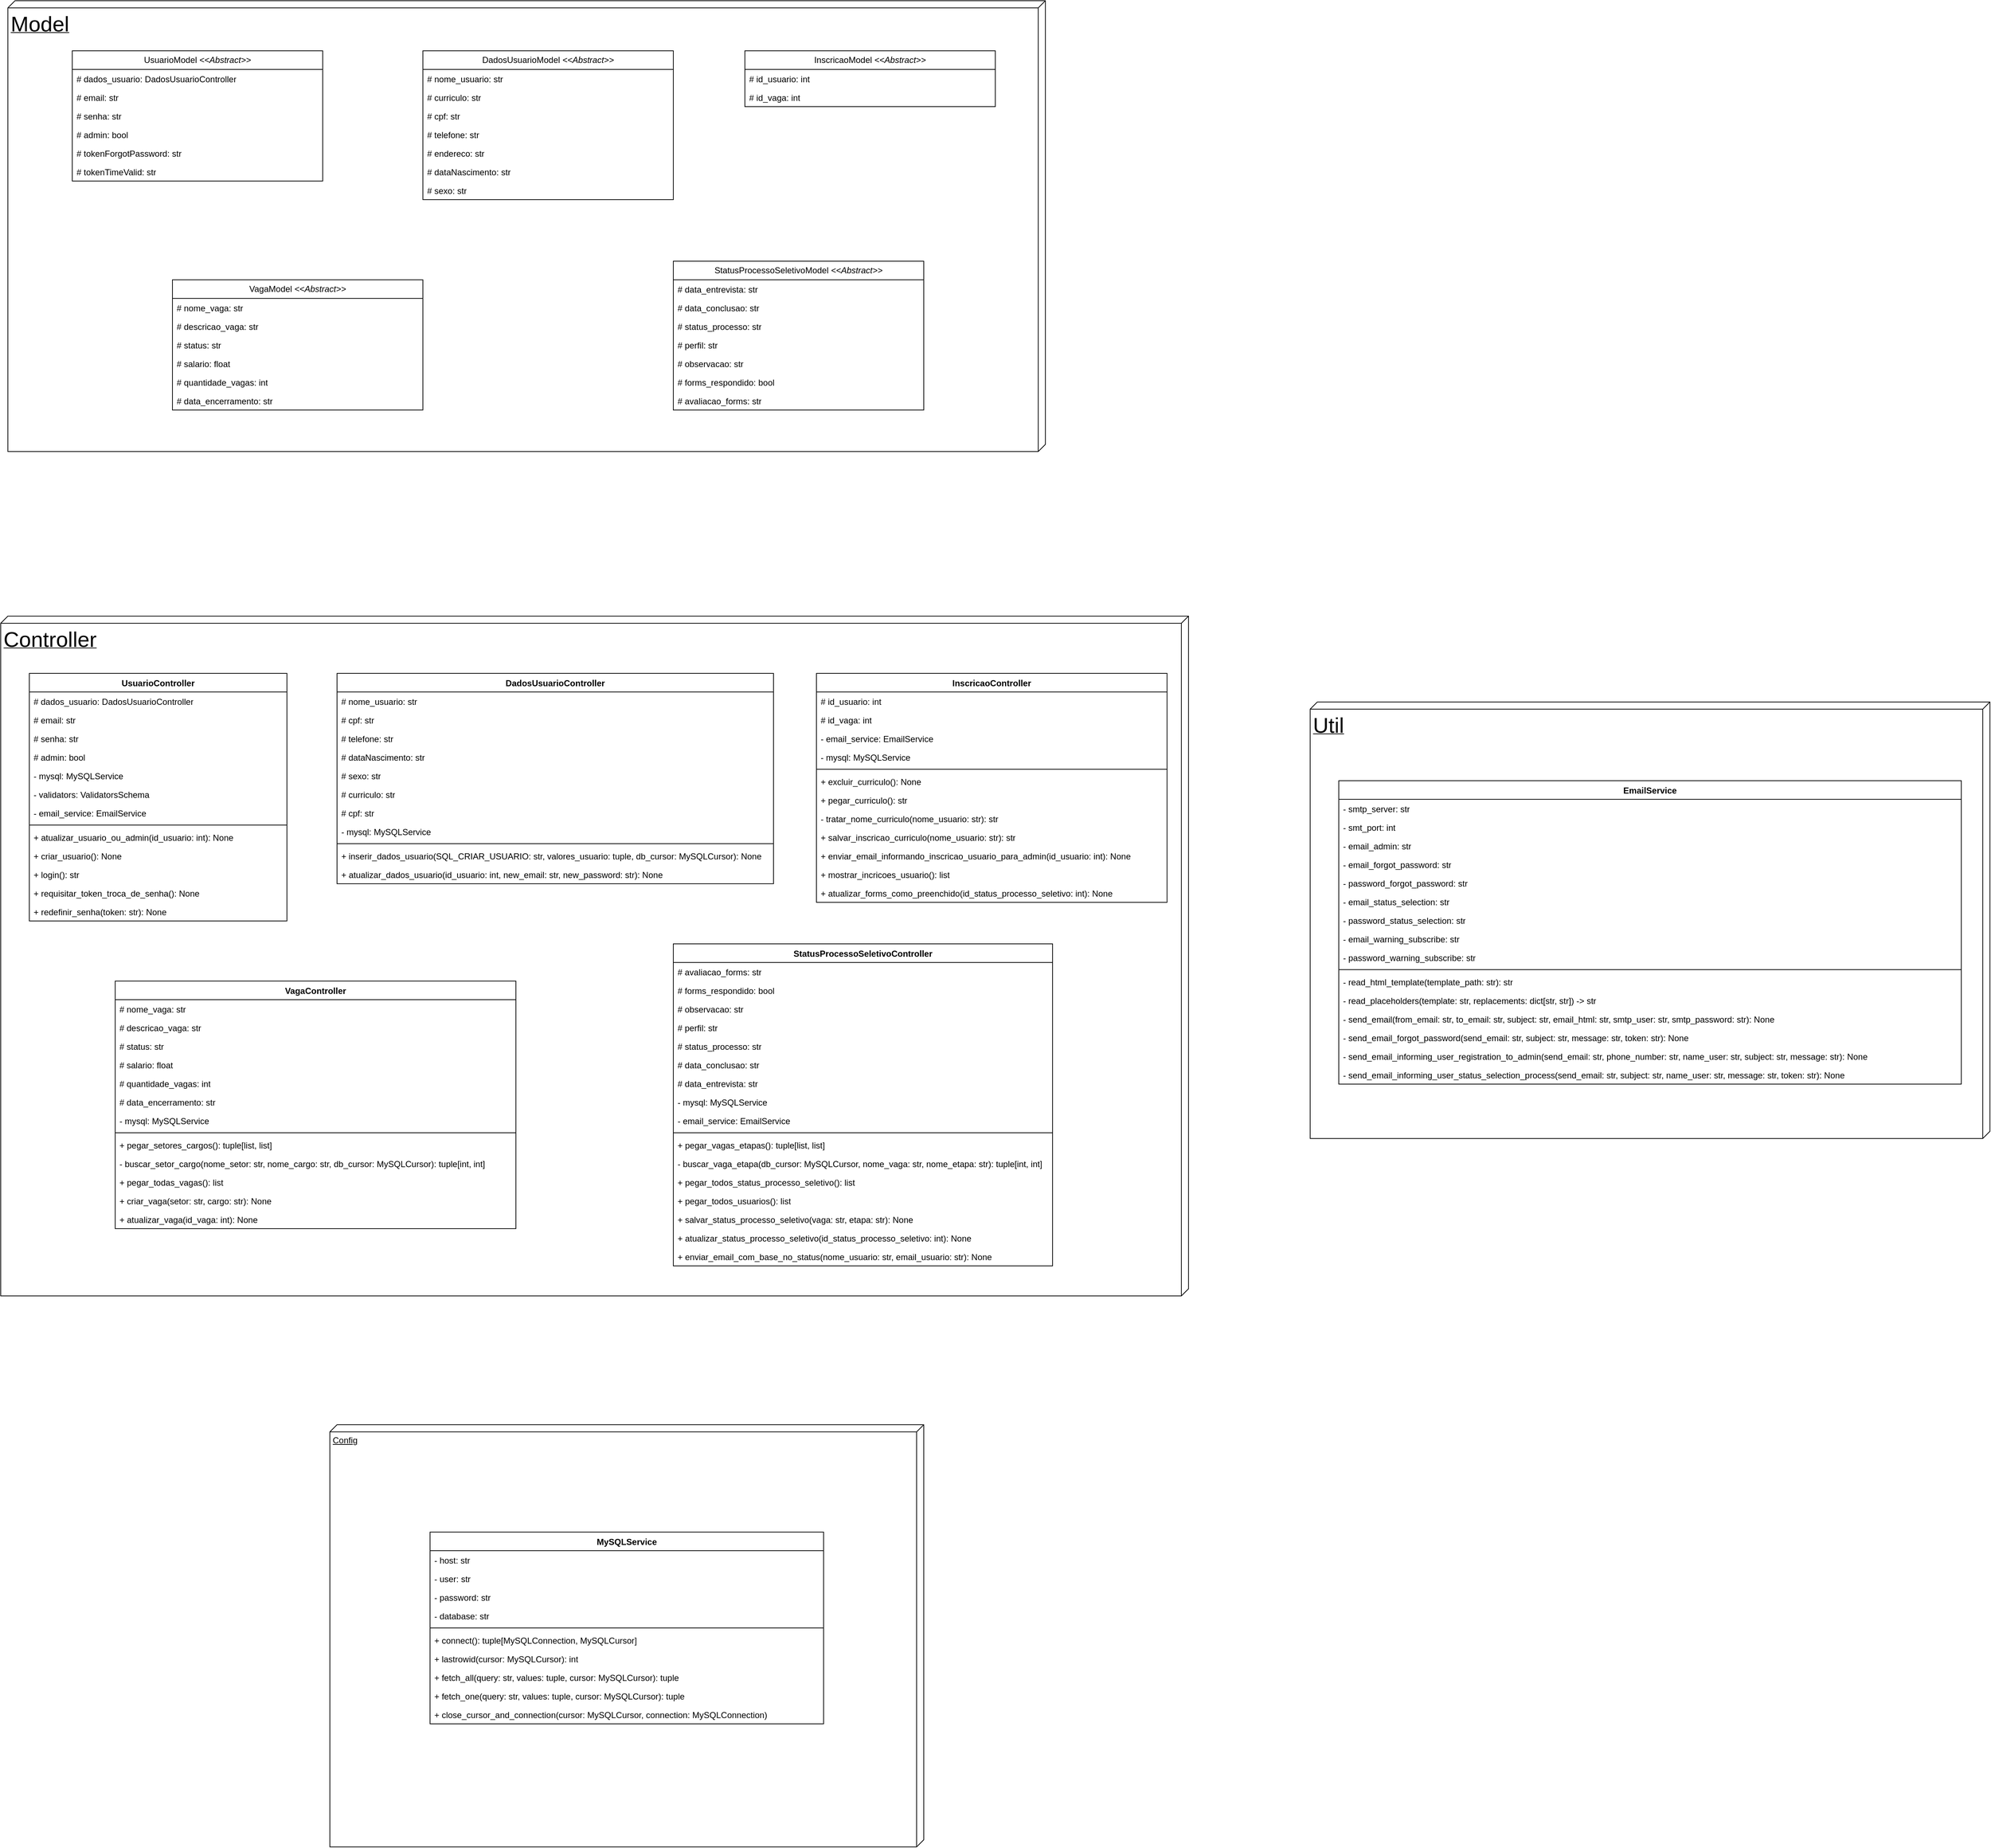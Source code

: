 <mxfile version="24.7.17">
  <diagram name="Page-1" id="kNr-TW5UxMLHMkdF3ImA">
    <mxGraphModel dx="3434" dy="2525" grid="1" gridSize="10" guides="1" tooltips="1" connect="1" arrows="1" fold="1" page="1" pageScale="1" pageWidth="827" pageHeight="1169" math="0" shadow="0">
      <root>
        <mxCell id="0" />
        <mxCell id="1" parent="0" />
        <mxCell id="wAWdI9XRGKY5rI-mCFxE-1" value="&lt;font style=&quot;font-size: 30px;&quot;&gt;Model&lt;/font&gt;" style="verticalAlign=top;align=left;spacingTop=8;spacingLeft=2;spacingRight=12;shape=cube;size=10;direction=south;fontStyle=4;html=1;whiteSpace=wrap;" vertex="1" parent="1">
          <mxGeometry x="-70" y="-10" width="1450" height="630" as="geometry" />
        </mxCell>
        <mxCell id="wAWdI9XRGKY5rI-mCFxE-6" value="UsuarioModel&amp;nbsp;&lt;i&gt;&amp;lt;&amp;lt;Abstract&amp;gt;&amp;gt;&lt;/i&gt;" style="swimlane;fontStyle=0;childLayout=stackLayout;horizontal=1;startSize=26;fillColor=none;horizontalStack=0;resizeParent=1;resizeParentMax=0;resizeLast=0;collapsible=1;marginBottom=0;whiteSpace=wrap;html=1;" vertex="1" parent="1">
          <mxGeometry x="20" y="60" width="350" height="182" as="geometry" />
        </mxCell>
        <mxCell id="wAWdI9XRGKY5rI-mCFxE-7" value="# dados_usuario: DadosUsuarioController" style="text;strokeColor=none;fillColor=none;align=left;verticalAlign=top;spacingLeft=4;spacingRight=4;overflow=hidden;rotatable=0;points=[[0,0.5],[1,0.5]];portConstraint=eastwest;whiteSpace=wrap;html=1;" vertex="1" parent="wAWdI9XRGKY5rI-mCFxE-6">
          <mxGeometry y="26" width="350" height="26" as="geometry" />
        </mxCell>
        <mxCell id="wAWdI9XRGKY5rI-mCFxE-8" value="# email: str" style="text;strokeColor=none;fillColor=none;align=left;verticalAlign=top;spacingLeft=4;spacingRight=4;overflow=hidden;rotatable=0;points=[[0,0.5],[1,0.5]];portConstraint=eastwest;whiteSpace=wrap;html=1;" vertex="1" parent="wAWdI9XRGKY5rI-mCFxE-6">
          <mxGeometry y="52" width="350" height="26" as="geometry" />
        </mxCell>
        <mxCell id="wAWdI9XRGKY5rI-mCFxE-9" value="# senha: str" style="text;strokeColor=none;fillColor=none;align=left;verticalAlign=top;spacingLeft=4;spacingRight=4;overflow=hidden;rotatable=0;points=[[0,0.5],[1,0.5]];portConstraint=eastwest;whiteSpace=wrap;html=1;" vertex="1" parent="wAWdI9XRGKY5rI-mCFxE-6">
          <mxGeometry y="78" width="350" height="26" as="geometry" />
        </mxCell>
        <mxCell id="wAWdI9XRGKY5rI-mCFxE-10" value="# admin: bool" style="text;strokeColor=none;fillColor=none;align=left;verticalAlign=top;spacingLeft=4;spacingRight=4;overflow=hidden;rotatable=0;points=[[0,0.5],[1,0.5]];portConstraint=eastwest;whiteSpace=wrap;html=1;" vertex="1" parent="wAWdI9XRGKY5rI-mCFxE-6">
          <mxGeometry y="104" width="350" height="26" as="geometry" />
        </mxCell>
        <mxCell id="wAWdI9XRGKY5rI-mCFxE-11" value="# tokenForgotPassword: str" style="text;strokeColor=none;fillColor=none;align=left;verticalAlign=top;spacingLeft=4;spacingRight=4;overflow=hidden;rotatable=0;points=[[0,0.5],[1,0.5]];portConstraint=eastwest;whiteSpace=wrap;html=1;" vertex="1" parent="wAWdI9XRGKY5rI-mCFxE-6">
          <mxGeometry y="130" width="350" height="26" as="geometry" />
        </mxCell>
        <mxCell id="wAWdI9XRGKY5rI-mCFxE-12" value="# tokenTimeValid: str" style="text;strokeColor=none;fillColor=none;align=left;verticalAlign=top;spacingLeft=4;spacingRight=4;overflow=hidden;rotatable=0;points=[[0,0.5],[1,0.5]];portConstraint=eastwest;whiteSpace=wrap;html=1;" vertex="1" parent="wAWdI9XRGKY5rI-mCFxE-6">
          <mxGeometry y="156" width="350" height="26" as="geometry" />
        </mxCell>
        <mxCell id="wAWdI9XRGKY5rI-mCFxE-13" value="DadosUsuarioModel&amp;nbsp;&lt;i&gt;&amp;lt;&amp;lt;Abstract&amp;gt;&amp;gt;&lt;/i&gt;" style="swimlane;fontStyle=0;childLayout=stackLayout;horizontal=1;startSize=26;fillColor=none;horizontalStack=0;resizeParent=1;resizeParentMax=0;resizeLast=0;collapsible=1;marginBottom=0;whiteSpace=wrap;html=1;" vertex="1" parent="1">
          <mxGeometry x="510" y="60" width="350" height="208" as="geometry" />
        </mxCell>
        <mxCell id="wAWdI9XRGKY5rI-mCFxE-14" value="# nome_usuario: str" style="text;strokeColor=none;fillColor=none;align=left;verticalAlign=top;spacingLeft=4;spacingRight=4;overflow=hidden;rotatable=0;points=[[0,0.5],[1,0.5]];portConstraint=eastwest;whiteSpace=wrap;html=1;" vertex="1" parent="wAWdI9XRGKY5rI-mCFxE-13">
          <mxGeometry y="26" width="350" height="26" as="geometry" />
        </mxCell>
        <mxCell id="wAWdI9XRGKY5rI-mCFxE-15" value="# curriculo: str" style="text;strokeColor=none;fillColor=none;align=left;verticalAlign=top;spacingLeft=4;spacingRight=4;overflow=hidden;rotatable=0;points=[[0,0.5],[1,0.5]];portConstraint=eastwest;whiteSpace=wrap;html=1;" vertex="1" parent="wAWdI9XRGKY5rI-mCFxE-13">
          <mxGeometry y="52" width="350" height="26" as="geometry" />
        </mxCell>
        <mxCell id="wAWdI9XRGKY5rI-mCFxE-16" value="# cpf: str" style="text;strokeColor=none;fillColor=none;align=left;verticalAlign=top;spacingLeft=4;spacingRight=4;overflow=hidden;rotatable=0;points=[[0,0.5],[1,0.5]];portConstraint=eastwest;whiteSpace=wrap;html=1;" vertex="1" parent="wAWdI9XRGKY5rI-mCFxE-13">
          <mxGeometry y="78" width="350" height="26" as="geometry" />
        </mxCell>
        <mxCell id="wAWdI9XRGKY5rI-mCFxE-17" value="# telefone: str" style="text;strokeColor=none;fillColor=none;align=left;verticalAlign=top;spacingLeft=4;spacingRight=4;overflow=hidden;rotatable=0;points=[[0,0.5],[1,0.5]];portConstraint=eastwest;whiteSpace=wrap;html=1;" vertex="1" parent="wAWdI9XRGKY5rI-mCFxE-13">
          <mxGeometry y="104" width="350" height="26" as="geometry" />
        </mxCell>
        <mxCell id="wAWdI9XRGKY5rI-mCFxE-18" value="# endereco: str" style="text;strokeColor=none;fillColor=none;align=left;verticalAlign=top;spacingLeft=4;spacingRight=4;overflow=hidden;rotatable=0;points=[[0,0.5],[1,0.5]];portConstraint=eastwest;whiteSpace=wrap;html=1;" vertex="1" parent="wAWdI9XRGKY5rI-mCFxE-13">
          <mxGeometry y="130" width="350" height="26" as="geometry" />
        </mxCell>
        <mxCell id="wAWdI9XRGKY5rI-mCFxE-19" value="# dataNascimento: str" style="text;strokeColor=none;fillColor=none;align=left;verticalAlign=top;spacingLeft=4;spacingRight=4;overflow=hidden;rotatable=0;points=[[0,0.5],[1,0.5]];portConstraint=eastwest;whiteSpace=wrap;html=1;" vertex="1" parent="wAWdI9XRGKY5rI-mCFxE-13">
          <mxGeometry y="156" width="350" height="26" as="geometry" />
        </mxCell>
        <mxCell id="wAWdI9XRGKY5rI-mCFxE-20" value="# sexo: str" style="text;strokeColor=none;fillColor=none;align=left;verticalAlign=top;spacingLeft=4;spacingRight=4;overflow=hidden;rotatable=0;points=[[0,0.5],[1,0.5]];portConstraint=eastwest;whiteSpace=wrap;html=1;" vertex="1" parent="wAWdI9XRGKY5rI-mCFxE-13">
          <mxGeometry y="182" width="350" height="26" as="geometry" />
        </mxCell>
        <mxCell id="wAWdI9XRGKY5rI-mCFxE-21" value="InscricaoModel&amp;nbsp;&lt;i&gt;&amp;lt;&amp;lt;Abstract&amp;gt;&amp;gt;&lt;/i&gt;" style="swimlane;fontStyle=0;childLayout=stackLayout;horizontal=1;startSize=26;fillColor=none;horizontalStack=0;resizeParent=1;resizeParentMax=0;resizeLast=0;collapsible=1;marginBottom=0;whiteSpace=wrap;html=1;" vertex="1" parent="1">
          <mxGeometry x="960" y="60" width="350" height="78" as="geometry" />
        </mxCell>
        <mxCell id="wAWdI9XRGKY5rI-mCFxE-22" value="# id_usuario: int" style="text;strokeColor=none;fillColor=none;align=left;verticalAlign=top;spacingLeft=4;spacingRight=4;overflow=hidden;rotatable=0;points=[[0,0.5],[1,0.5]];portConstraint=eastwest;whiteSpace=wrap;html=1;" vertex="1" parent="wAWdI9XRGKY5rI-mCFxE-21">
          <mxGeometry y="26" width="350" height="26" as="geometry" />
        </mxCell>
        <mxCell id="wAWdI9XRGKY5rI-mCFxE-23" value="# id_vaga: int" style="text;strokeColor=none;fillColor=none;align=left;verticalAlign=top;spacingLeft=4;spacingRight=4;overflow=hidden;rotatable=0;points=[[0,0.5],[1,0.5]];portConstraint=eastwest;whiteSpace=wrap;html=1;" vertex="1" parent="wAWdI9XRGKY5rI-mCFxE-21">
          <mxGeometry y="52" width="350" height="26" as="geometry" />
        </mxCell>
        <mxCell id="wAWdI9XRGKY5rI-mCFxE-28" value="VagaModel&amp;nbsp;&lt;i&gt;&amp;lt;&amp;lt;Abstract&amp;gt;&amp;gt;&lt;/i&gt;" style="swimlane;fontStyle=0;childLayout=stackLayout;horizontal=1;startSize=26;fillColor=none;horizontalStack=0;resizeParent=1;resizeParentMax=0;resizeLast=0;collapsible=1;marginBottom=0;whiteSpace=wrap;html=1;" vertex="1" parent="1">
          <mxGeometry x="160" y="380" width="350" height="182" as="geometry" />
        </mxCell>
        <mxCell id="wAWdI9XRGKY5rI-mCFxE-29" value="# nome_vaga: str" style="text;strokeColor=none;fillColor=none;align=left;verticalAlign=top;spacingLeft=4;spacingRight=4;overflow=hidden;rotatable=0;points=[[0,0.5],[1,0.5]];portConstraint=eastwest;whiteSpace=wrap;html=1;" vertex="1" parent="wAWdI9XRGKY5rI-mCFxE-28">
          <mxGeometry y="26" width="350" height="26" as="geometry" />
        </mxCell>
        <mxCell id="wAWdI9XRGKY5rI-mCFxE-30" value="# descricao_vaga: str" style="text;strokeColor=none;fillColor=none;align=left;verticalAlign=top;spacingLeft=4;spacingRight=4;overflow=hidden;rotatable=0;points=[[0,0.5],[1,0.5]];portConstraint=eastwest;whiteSpace=wrap;html=1;" vertex="1" parent="wAWdI9XRGKY5rI-mCFxE-28">
          <mxGeometry y="52" width="350" height="26" as="geometry" />
        </mxCell>
        <mxCell id="wAWdI9XRGKY5rI-mCFxE-31" value="# status: str" style="text;strokeColor=none;fillColor=none;align=left;verticalAlign=top;spacingLeft=4;spacingRight=4;overflow=hidden;rotatable=0;points=[[0,0.5],[1,0.5]];portConstraint=eastwest;whiteSpace=wrap;html=1;" vertex="1" parent="wAWdI9XRGKY5rI-mCFxE-28">
          <mxGeometry y="78" width="350" height="26" as="geometry" />
        </mxCell>
        <mxCell id="wAWdI9XRGKY5rI-mCFxE-33" value="# salario: float" style="text;strokeColor=none;fillColor=none;align=left;verticalAlign=top;spacingLeft=4;spacingRight=4;overflow=hidden;rotatable=0;points=[[0,0.5],[1,0.5]];portConstraint=eastwest;whiteSpace=wrap;html=1;" vertex="1" parent="wAWdI9XRGKY5rI-mCFxE-28">
          <mxGeometry y="104" width="350" height="26" as="geometry" />
        </mxCell>
        <mxCell id="wAWdI9XRGKY5rI-mCFxE-32" value="# quantidade_vagas: int" style="text;strokeColor=none;fillColor=none;align=left;verticalAlign=top;spacingLeft=4;spacingRight=4;overflow=hidden;rotatable=0;points=[[0,0.5],[1,0.5]];portConstraint=eastwest;whiteSpace=wrap;html=1;" vertex="1" parent="wAWdI9XRGKY5rI-mCFxE-28">
          <mxGeometry y="130" width="350" height="26" as="geometry" />
        </mxCell>
        <mxCell id="wAWdI9XRGKY5rI-mCFxE-34" value="# data_encerramento: str" style="text;strokeColor=none;fillColor=none;align=left;verticalAlign=top;spacingLeft=4;spacingRight=4;overflow=hidden;rotatable=0;points=[[0,0.5],[1,0.5]];portConstraint=eastwest;whiteSpace=wrap;html=1;" vertex="1" parent="wAWdI9XRGKY5rI-mCFxE-28">
          <mxGeometry y="156" width="350" height="26" as="geometry" />
        </mxCell>
        <mxCell id="wAWdI9XRGKY5rI-mCFxE-35" value="StatusProcessoSeletivoModel&amp;nbsp;&lt;i&gt;&amp;lt;&amp;lt;Abstract&amp;gt;&amp;gt;&lt;/i&gt;" style="swimlane;fontStyle=0;childLayout=stackLayout;horizontal=1;startSize=26;fillColor=none;horizontalStack=0;resizeParent=1;resizeParentMax=0;resizeLast=0;collapsible=1;marginBottom=0;whiteSpace=wrap;html=1;" vertex="1" parent="1">
          <mxGeometry x="860" y="354" width="350" height="208" as="geometry" />
        </mxCell>
        <mxCell id="wAWdI9XRGKY5rI-mCFxE-36" value="# data_entrevista: str" style="text;strokeColor=none;fillColor=none;align=left;verticalAlign=top;spacingLeft=4;spacingRight=4;overflow=hidden;rotatable=0;points=[[0,0.5],[1,0.5]];portConstraint=eastwest;whiteSpace=wrap;html=1;" vertex="1" parent="wAWdI9XRGKY5rI-mCFxE-35">
          <mxGeometry y="26" width="350" height="26" as="geometry" />
        </mxCell>
        <mxCell id="wAWdI9XRGKY5rI-mCFxE-37" value="# data_conclusao: str" style="text;strokeColor=none;fillColor=none;align=left;verticalAlign=top;spacingLeft=4;spacingRight=4;overflow=hidden;rotatable=0;points=[[0,0.5],[1,0.5]];portConstraint=eastwest;whiteSpace=wrap;html=1;" vertex="1" parent="wAWdI9XRGKY5rI-mCFxE-35">
          <mxGeometry y="52" width="350" height="26" as="geometry" />
        </mxCell>
        <mxCell id="wAWdI9XRGKY5rI-mCFxE-38" value="# status_processo: str" style="text;strokeColor=none;fillColor=none;align=left;verticalAlign=top;spacingLeft=4;spacingRight=4;overflow=hidden;rotatable=0;points=[[0,0.5],[1,0.5]];portConstraint=eastwest;whiteSpace=wrap;html=1;" vertex="1" parent="wAWdI9XRGKY5rI-mCFxE-35">
          <mxGeometry y="78" width="350" height="26" as="geometry" />
        </mxCell>
        <mxCell id="wAWdI9XRGKY5rI-mCFxE-39" value="# perfil: str" style="text;strokeColor=none;fillColor=none;align=left;verticalAlign=top;spacingLeft=4;spacingRight=4;overflow=hidden;rotatable=0;points=[[0,0.5],[1,0.5]];portConstraint=eastwest;whiteSpace=wrap;html=1;" vertex="1" parent="wAWdI9XRGKY5rI-mCFxE-35">
          <mxGeometry y="104" width="350" height="26" as="geometry" />
        </mxCell>
        <mxCell id="wAWdI9XRGKY5rI-mCFxE-40" value="# observacao: str" style="text;strokeColor=none;fillColor=none;align=left;verticalAlign=top;spacingLeft=4;spacingRight=4;overflow=hidden;rotatable=0;points=[[0,0.5],[1,0.5]];portConstraint=eastwest;whiteSpace=wrap;html=1;" vertex="1" parent="wAWdI9XRGKY5rI-mCFxE-35">
          <mxGeometry y="130" width="350" height="26" as="geometry" />
        </mxCell>
        <mxCell id="wAWdI9XRGKY5rI-mCFxE-41" value="# forms_respondido: bool" style="text;strokeColor=none;fillColor=none;align=left;verticalAlign=top;spacingLeft=4;spacingRight=4;overflow=hidden;rotatable=0;points=[[0,0.5],[1,0.5]];portConstraint=eastwest;whiteSpace=wrap;html=1;" vertex="1" parent="wAWdI9XRGKY5rI-mCFxE-35">
          <mxGeometry y="156" width="350" height="26" as="geometry" />
        </mxCell>
        <mxCell id="wAWdI9XRGKY5rI-mCFxE-42" value="# avaliacao_forms: str" style="text;strokeColor=none;fillColor=none;align=left;verticalAlign=top;spacingLeft=4;spacingRight=4;overflow=hidden;rotatable=0;points=[[0,0.5],[1,0.5]];portConstraint=eastwest;whiteSpace=wrap;html=1;" vertex="1" parent="wAWdI9XRGKY5rI-mCFxE-35">
          <mxGeometry y="182" width="350" height="26" as="geometry" />
        </mxCell>
        <mxCell id="wAWdI9XRGKY5rI-mCFxE-43" value="&lt;span style=&quot;font-size: 30px;&quot;&gt;Controller&lt;/span&gt;" style="verticalAlign=top;align=left;spacingTop=8;spacingLeft=2;spacingRight=12;shape=cube;size=10;direction=south;fontStyle=4;html=1;whiteSpace=wrap;" vertex="1" parent="1">
          <mxGeometry x="-80" y="850" width="1660" height="950" as="geometry" />
        </mxCell>
        <mxCell id="wAWdI9XRGKY5rI-mCFxE-44" value="UsuarioController" style="swimlane;fontStyle=1;align=center;verticalAlign=top;childLayout=stackLayout;horizontal=1;startSize=26;horizontalStack=0;resizeParent=1;resizeParentMax=0;resizeLast=0;collapsible=1;marginBottom=0;whiteSpace=wrap;html=1;" vertex="1" parent="1">
          <mxGeometry x="-40" y="930" width="360" height="346" as="geometry" />
        </mxCell>
        <mxCell id="wAWdI9XRGKY5rI-mCFxE-65" value="# dados_usuario: DadosUsuarioController" style="text;strokeColor=none;fillColor=none;align=left;verticalAlign=top;spacingLeft=4;spacingRight=4;overflow=hidden;rotatable=0;points=[[0,0.5],[1,0.5]];portConstraint=eastwest;whiteSpace=wrap;html=1;" vertex="1" parent="wAWdI9XRGKY5rI-mCFxE-44">
          <mxGeometry y="26" width="360" height="26" as="geometry" />
        </mxCell>
        <mxCell id="wAWdI9XRGKY5rI-mCFxE-66" value="# email: str" style="text;strokeColor=none;fillColor=none;align=left;verticalAlign=top;spacingLeft=4;spacingRight=4;overflow=hidden;rotatable=0;points=[[0,0.5],[1,0.5]];portConstraint=eastwest;whiteSpace=wrap;html=1;" vertex="1" parent="wAWdI9XRGKY5rI-mCFxE-44">
          <mxGeometry y="52" width="360" height="26" as="geometry" />
        </mxCell>
        <mxCell id="wAWdI9XRGKY5rI-mCFxE-67" value="# senha: str" style="text;strokeColor=none;fillColor=none;align=left;verticalAlign=top;spacingLeft=4;spacingRight=4;overflow=hidden;rotatable=0;points=[[0,0.5],[1,0.5]];portConstraint=eastwest;whiteSpace=wrap;html=1;" vertex="1" parent="wAWdI9XRGKY5rI-mCFxE-44">
          <mxGeometry y="78" width="360" height="26" as="geometry" />
        </mxCell>
        <mxCell id="wAWdI9XRGKY5rI-mCFxE-68" value="# admin: bool" style="text;strokeColor=none;fillColor=none;align=left;verticalAlign=top;spacingLeft=4;spacingRight=4;overflow=hidden;rotatable=0;points=[[0,0.5],[1,0.5]];portConstraint=eastwest;whiteSpace=wrap;html=1;" vertex="1" parent="wAWdI9XRGKY5rI-mCFxE-44">
          <mxGeometry y="104" width="360" height="26" as="geometry" />
        </mxCell>
        <mxCell id="wAWdI9XRGKY5rI-mCFxE-71" value="- mysql: MySQLService" style="text;strokeColor=none;fillColor=none;align=left;verticalAlign=top;spacingLeft=4;spacingRight=4;overflow=hidden;rotatable=0;points=[[0,0.5],[1,0.5]];portConstraint=eastwest;whiteSpace=wrap;html=1;" vertex="1" parent="wAWdI9XRGKY5rI-mCFxE-44">
          <mxGeometry y="130" width="360" height="26" as="geometry" />
        </mxCell>
        <mxCell id="wAWdI9XRGKY5rI-mCFxE-72" value="- validators: ValidatorsSchema" style="text;strokeColor=none;fillColor=none;align=left;verticalAlign=top;spacingLeft=4;spacingRight=4;overflow=hidden;rotatable=0;points=[[0,0.5],[1,0.5]];portConstraint=eastwest;whiteSpace=wrap;html=1;" vertex="1" parent="wAWdI9XRGKY5rI-mCFxE-44">
          <mxGeometry y="156" width="360" height="26" as="geometry" />
        </mxCell>
        <mxCell id="wAWdI9XRGKY5rI-mCFxE-73" value="- email_service: EmailService" style="text;strokeColor=none;fillColor=none;align=left;verticalAlign=top;spacingLeft=4;spacingRight=4;overflow=hidden;rotatable=0;points=[[0,0.5],[1,0.5]];portConstraint=eastwest;whiteSpace=wrap;html=1;" vertex="1" parent="wAWdI9XRGKY5rI-mCFxE-44">
          <mxGeometry y="182" width="360" height="26" as="geometry" />
        </mxCell>
        <mxCell id="wAWdI9XRGKY5rI-mCFxE-46" value="" style="line;strokeWidth=1;fillColor=none;align=left;verticalAlign=middle;spacingTop=-1;spacingLeft=3;spacingRight=3;rotatable=0;labelPosition=right;points=[];portConstraint=eastwest;strokeColor=inherit;" vertex="1" parent="wAWdI9XRGKY5rI-mCFxE-44">
          <mxGeometry y="208" width="360" height="8" as="geometry" />
        </mxCell>
        <mxCell id="wAWdI9XRGKY5rI-mCFxE-47" value="+&amp;nbsp;atualizar_usuario_ou_admin(id_usuario: int): None" style="text;strokeColor=none;fillColor=none;align=left;verticalAlign=top;spacingLeft=4;spacingRight=4;overflow=hidden;rotatable=0;points=[[0,0.5],[1,0.5]];portConstraint=eastwest;whiteSpace=wrap;html=1;" vertex="1" parent="wAWdI9XRGKY5rI-mCFxE-44">
          <mxGeometry y="216" width="360" height="26" as="geometry" />
        </mxCell>
        <mxCell id="wAWdI9XRGKY5rI-mCFxE-74" value="+ criar_usuario(): None" style="text;strokeColor=none;fillColor=none;align=left;verticalAlign=top;spacingLeft=4;spacingRight=4;overflow=hidden;rotatable=0;points=[[0,0.5],[1,0.5]];portConstraint=eastwest;whiteSpace=wrap;html=1;" vertex="1" parent="wAWdI9XRGKY5rI-mCFxE-44">
          <mxGeometry y="242" width="360" height="26" as="geometry" />
        </mxCell>
        <mxCell id="wAWdI9XRGKY5rI-mCFxE-75" value="+ login(): str" style="text;strokeColor=none;fillColor=none;align=left;verticalAlign=top;spacingLeft=4;spacingRight=4;overflow=hidden;rotatable=0;points=[[0,0.5],[1,0.5]];portConstraint=eastwest;whiteSpace=wrap;html=1;" vertex="1" parent="wAWdI9XRGKY5rI-mCFxE-44">
          <mxGeometry y="268" width="360" height="26" as="geometry" />
        </mxCell>
        <mxCell id="wAWdI9XRGKY5rI-mCFxE-76" value="+ requisitar_token_troca_de_senha(): None" style="text;strokeColor=none;fillColor=none;align=left;verticalAlign=top;spacingLeft=4;spacingRight=4;overflow=hidden;rotatable=0;points=[[0,0.5],[1,0.5]];portConstraint=eastwest;whiteSpace=wrap;html=1;" vertex="1" parent="wAWdI9XRGKY5rI-mCFxE-44">
          <mxGeometry y="294" width="360" height="26" as="geometry" />
        </mxCell>
        <mxCell id="wAWdI9XRGKY5rI-mCFxE-77" value="+ redefinir_senha(token: str): None" style="text;strokeColor=none;fillColor=none;align=left;verticalAlign=top;spacingLeft=4;spacingRight=4;overflow=hidden;rotatable=0;points=[[0,0.5],[1,0.5]];portConstraint=eastwest;whiteSpace=wrap;html=1;" vertex="1" parent="wAWdI9XRGKY5rI-mCFxE-44">
          <mxGeometry y="320" width="360" height="26" as="geometry" />
        </mxCell>
        <mxCell id="wAWdI9XRGKY5rI-mCFxE-48" value="DadosUsuarioController" style="swimlane;fontStyle=1;align=center;verticalAlign=top;childLayout=stackLayout;horizontal=1;startSize=26;horizontalStack=0;resizeParent=1;resizeParentMax=0;resizeLast=0;collapsible=1;marginBottom=0;whiteSpace=wrap;html=1;" vertex="1" parent="1">
          <mxGeometry x="390" y="930" width="610" height="294" as="geometry" />
        </mxCell>
        <mxCell id="wAWdI9XRGKY5rI-mCFxE-49" value="# nome_usuario: str" style="text;strokeColor=none;fillColor=none;align=left;verticalAlign=top;spacingLeft=4;spacingRight=4;overflow=hidden;rotatable=0;points=[[0,0.5],[1,0.5]];portConstraint=eastwest;whiteSpace=wrap;html=1;" vertex="1" parent="wAWdI9XRGKY5rI-mCFxE-48">
          <mxGeometry y="26" width="610" height="26" as="geometry" />
        </mxCell>
        <mxCell id="wAWdI9XRGKY5rI-mCFxE-79" value="# cpf: str" style="text;strokeColor=none;fillColor=none;align=left;verticalAlign=top;spacingLeft=4;spacingRight=4;overflow=hidden;rotatable=0;points=[[0,0.5],[1,0.5]];portConstraint=eastwest;whiteSpace=wrap;html=1;" vertex="1" parent="wAWdI9XRGKY5rI-mCFxE-48">
          <mxGeometry y="52" width="610" height="26" as="geometry" />
        </mxCell>
        <mxCell id="wAWdI9XRGKY5rI-mCFxE-80" value="# telefone: str" style="text;strokeColor=none;fillColor=none;align=left;verticalAlign=top;spacingLeft=4;spacingRight=4;overflow=hidden;rotatable=0;points=[[0,0.5],[1,0.5]];portConstraint=eastwest;whiteSpace=wrap;html=1;" vertex="1" parent="wAWdI9XRGKY5rI-mCFxE-48">
          <mxGeometry y="78" width="610" height="26" as="geometry" />
        </mxCell>
        <mxCell id="wAWdI9XRGKY5rI-mCFxE-81" value="# dataNascimento: str" style="text;strokeColor=none;fillColor=none;align=left;verticalAlign=top;spacingLeft=4;spacingRight=4;overflow=hidden;rotatable=0;points=[[0,0.5],[1,0.5]];portConstraint=eastwest;whiteSpace=wrap;html=1;" vertex="1" parent="wAWdI9XRGKY5rI-mCFxE-48">
          <mxGeometry y="104" width="610" height="26" as="geometry" />
        </mxCell>
        <mxCell id="wAWdI9XRGKY5rI-mCFxE-82" value="# sexo: str" style="text;strokeColor=none;fillColor=none;align=left;verticalAlign=top;spacingLeft=4;spacingRight=4;overflow=hidden;rotatable=0;points=[[0,0.5],[1,0.5]];portConstraint=eastwest;whiteSpace=wrap;html=1;" vertex="1" parent="wAWdI9XRGKY5rI-mCFxE-48">
          <mxGeometry y="130" width="610" height="26" as="geometry" />
        </mxCell>
        <mxCell id="wAWdI9XRGKY5rI-mCFxE-83" value="# curriculo: str" style="text;strokeColor=none;fillColor=none;align=left;verticalAlign=top;spacingLeft=4;spacingRight=4;overflow=hidden;rotatable=0;points=[[0,0.5],[1,0.5]];portConstraint=eastwest;whiteSpace=wrap;html=1;" vertex="1" parent="wAWdI9XRGKY5rI-mCFxE-48">
          <mxGeometry y="156" width="610" height="26" as="geometry" />
        </mxCell>
        <mxCell id="wAWdI9XRGKY5rI-mCFxE-84" value="# cpf: str" style="text;strokeColor=none;fillColor=none;align=left;verticalAlign=top;spacingLeft=4;spacingRight=4;overflow=hidden;rotatable=0;points=[[0,0.5],[1,0.5]];portConstraint=eastwest;whiteSpace=wrap;html=1;" vertex="1" parent="wAWdI9XRGKY5rI-mCFxE-48">
          <mxGeometry y="182" width="610" height="26" as="geometry" />
        </mxCell>
        <mxCell id="wAWdI9XRGKY5rI-mCFxE-85" value="- mysql: MySQLService" style="text;strokeColor=none;fillColor=none;align=left;verticalAlign=top;spacingLeft=4;spacingRight=4;overflow=hidden;rotatable=0;points=[[0,0.5],[1,0.5]];portConstraint=eastwest;whiteSpace=wrap;html=1;" vertex="1" parent="wAWdI9XRGKY5rI-mCFxE-48">
          <mxGeometry y="208" width="610" height="26" as="geometry" />
        </mxCell>
        <mxCell id="wAWdI9XRGKY5rI-mCFxE-50" value="" style="line;strokeWidth=1;fillColor=none;align=left;verticalAlign=middle;spacingTop=-1;spacingLeft=3;spacingRight=3;rotatable=0;labelPosition=right;points=[];portConstraint=eastwest;strokeColor=inherit;" vertex="1" parent="wAWdI9XRGKY5rI-mCFxE-48">
          <mxGeometry y="234" width="610" height="8" as="geometry" />
        </mxCell>
        <mxCell id="wAWdI9XRGKY5rI-mCFxE-51" value="+ inserir_dados_usuario(SQL_CRIAR_USUARIO: str, valores_usuario: tuple, db_cursor: MySQLCursor): None" style="text;strokeColor=none;fillColor=none;align=left;verticalAlign=top;spacingLeft=4;spacingRight=4;overflow=hidden;rotatable=0;points=[[0,0.5],[1,0.5]];portConstraint=eastwest;whiteSpace=wrap;html=1;" vertex="1" parent="wAWdI9XRGKY5rI-mCFxE-48">
          <mxGeometry y="242" width="610" height="26" as="geometry" />
        </mxCell>
        <mxCell id="wAWdI9XRGKY5rI-mCFxE-86" value="+ atualizar_dados_usuario(id_usuario: int, new_email: str, new_password: str): None" style="text;strokeColor=none;fillColor=none;align=left;verticalAlign=top;spacingLeft=4;spacingRight=4;overflow=hidden;rotatable=0;points=[[0,0.5],[1,0.5]];portConstraint=eastwest;whiteSpace=wrap;html=1;" vertex="1" parent="wAWdI9XRGKY5rI-mCFxE-48">
          <mxGeometry y="268" width="610" height="26" as="geometry" />
        </mxCell>
        <mxCell id="wAWdI9XRGKY5rI-mCFxE-52" value="InscricaoController" style="swimlane;fontStyle=1;align=center;verticalAlign=top;childLayout=stackLayout;horizontal=1;startSize=26;horizontalStack=0;resizeParent=1;resizeParentMax=0;resizeLast=0;collapsible=1;marginBottom=0;whiteSpace=wrap;html=1;" vertex="1" parent="1">
          <mxGeometry x="1060" y="930" width="490" height="320" as="geometry" />
        </mxCell>
        <mxCell id="wAWdI9XRGKY5rI-mCFxE-94" value="# id_usuario: int" style="text;strokeColor=none;fillColor=none;align=left;verticalAlign=top;spacingLeft=4;spacingRight=4;overflow=hidden;rotatable=0;points=[[0,0.5],[1,0.5]];portConstraint=eastwest;whiteSpace=wrap;html=1;" vertex="1" parent="wAWdI9XRGKY5rI-mCFxE-52">
          <mxGeometry y="26" width="490" height="26" as="geometry" />
        </mxCell>
        <mxCell id="wAWdI9XRGKY5rI-mCFxE-95" value="# id_vaga: int" style="text;strokeColor=none;fillColor=none;align=left;verticalAlign=top;spacingLeft=4;spacingRight=4;overflow=hidden;rotatable=0;points=[[0,0.5],[1,0.5]];portConstraint=eastwest;whiteSpace=wrap;html=1;" vertex="1" parent="wAWdI9XRGKY5rI-mCFxE-52">
          <mxGeometry y="52" width="490" height="26" as="geometry" />
        </mxCell>
        <mxCell id="wAWdI9XRGKY5rI-mCFxE-105" value="- email_service: EmailService" style="text;strokeColor=none;fillColor=none;align=left;verticalAlign=top;spacingLeft=4;spacingRight=4;overflow=hidden;rotatable=0;points=[[0,0.5],[1,0.5]];portConstraint=eastwest;whiteSpace=wrap;html=1;" vertex="1" parent="wAWdI9XRGKY5rI-mCFxE-52">
          <mxGeometry y="78" width="490" height="26" as="geometry" />
        </mxCell>
        <mxCell id="wAWdI9XRGKY5rI-mCFxE-104" value="- mysql: MySQLService" style="text;strokeColor=none;fillColor=none;align=left;verticalAlign=top;spacingLeft=4;spacingRight=4;overflow=hidden;rotatable=0;points=[[0,0.5],[1,0.5]];portConstraint=eastwest;whiteSpace=wrap;html=1;" vertex="1" parent="wAWdI9XRGKY5rI-mCFxE-52">
          <mxGeometry y="104" width="490" height="26" as="geometry" />
        </mxCell>
        <mxCell id="wAWdI9XRGKY5rI-mCFxE-54" value="" style="line;strokeWidth=1;fillColor=none;align=left;verticalAlign=middle;spacingTop=-1;spacingLeft=3;spacingRight=3;rotatable=0;labelPosition=right;points=[];portConstraint=eastwest;strokeColor=inherit;" vertex="1" parent="wAWdI9XRGKY5rI-mCFxE-52">
          <mxGeometry y="130" width="490" height="8" as="geometry" />
        </mxCell>
        <mxCell id="wAWdI9XRGKY5rI-mCFxE-55" value="+ excluir_curriculo(): None" style="text;strokeColor=none;fillColor=none;align=left;verticalAlign=top;spacingLeft=4;spacingRight=4;overflow=hidden;rotatable=0;points=[[0,0.5],[1,0.5]];portConstraint=eastwest;whiteSpace=wrap;html=1;" vertex="1" parent="wAWdI9XRGKY5rI-mCFxE-52">
          <mxGeometry y="138" width="490" height="26" as="geometry" />
        </mxCell>
        <mxCell id="wAWdI9XRGKY5rI-mCFxE-106" value="+ pegar_curriculo(): str" style="text;strokeColor=none;fillColor=none;align=left;verticalAlign=top;spacingLeft=4;spacingRight=4;overflow=hidden;rotatable=0;points=[[0,0.5],[1,0.5]];portConstraint=eastwest;whiteSpace=wrap;html=1;" vertex="1" parent="wAWdI9XRGKY5rI-mCFxE-52">
          <mxGeometry y="164" width="490" height="26" as="geometry" />
        </mxCell>
        <mxCell id="wAWdI9XRGKY5rI-mCFxE-107" value="- tratar_nome_curriculo(nome_usuario: str): str" style="text;strokeColor=none;fillColor=none;align=left;verticalAlign=top;spacingLeft=4;spacingRight=4;overflow=hidden;rotatable=0;points=[[0,0.5],[1,0.5]];portConstraint=eastwest;whiteSpace=wrap;html=1;" vertex="1" parent="wAWdI9XRGKY5rI-mCFxE-52">
          <mxGeometry y="190" width="490" height="26" as="geometry" />
        </mxCell>
        <mxCell id="wAWdI9XRGKY5rI-mCFxE-108" value="+ salvar_inscricao_curriculo(nome_usuario: str): str" style="text;strokeColor=none;fillColor=none;align=left;verticalAlign=top;spacingLeft=4;spacingRight=4;overflow=hidden;rotatable=0;points=[[0,0.5],[1,0.5]];portConstraint=eastwest;whiteSpace=wrap;html=1;" vertex="1" parent="wAWdI9XRGKY5rI-mCFxE-52">
          <mxGeometry y="216" width="490" height="26" as="geometry" />
        </mxCell>
        <mxCell id="wAWdI9XRGKY5rI-mCFxE-109" value="+ enviar_email_informando_inscricao_usuario_para_admin(id_usuario: int): None" style="text;strokeColor=none;fillColor=none;align=left;verticalAlign=top;spacingLeft=4;spacingRight=4;overflow=hidden;rotatable=0;points=[[0,0.5],[1,0.5]];portConstraint=eastwest;whiteSpace=wrap;html=1;" vertex="1" parent="wAWdI9XRGKY5rI-mCFxE-52">
          <mxGeometry y="242" width="490" height="26" as="geometry" />
        </mxCell>
        <mxCell id="wAWdI9XRGKY5rI-mCFxE-110" value="+ mostrar_incricoes_usuario(): list" style="text;strokeColor=none;fillColor=none;align=left;verticalAlign=top;spacingLeft=4;spacingRight=4;overflow=hidden;rotatable=0;points=[[0,0.5],[1,0.5]];portConstraint=eastwest;whiteSpace=wrap;html=1;" vertex="1" parent="wAWdI9XRGKY5rI-mCFxE-52">
          <mxGeometry y="268" width="490" height="26" as="geometry" />
        </mxCell>
        <mxCell id="wAWdI9XRGKY5rI-mCFxE-111" value="+ atualizar_forms_como_preenchido(id_status_processo_seletivo: int): None" style="text;strokeColor=none;fillColor=none;align=left;verticalAlign=top;spacingLeft=4;spacingRight=4;overflow=hidden;rotatable=0;points=[[0,0.5],[1,0.5]];portConstraint=eastwest;whiteSpace=wrap;html=1;" vertex="1" parent="wAWdI9XRGKY5rI-mCFxE-52">
          <mxGeometry y="294" width="490" height="26" as="geometry" />
        </mxCell>
        <mxCell id="wAWdI9XRGKY5rI-mCFxE-56" value="StatusProcessoSeletivoController" style="swimlane;fontStyle=1;align=center;verticalAlign=top;childLayout=stackLayout;horizontal=1;startSize=26;horizontalStack=0;resizeParent=1;resizeParentMax=0;resizeLast=0;collapsible=1;marginBottom=0;whiteSpace=wrap;html=1;" vertex="1" parent="1">
          <mxGeometry x="860" y="1308" width="530" height="450" as="geometry" />
        </mxCell>
        <mxCell id="wAWdI9XRGKY5rI-mCFxE-128" value="# avaliacao_forms: str" style="text;strokeColor=none;fillColor=none;align=left;verticalAlign=top;spacingLeft=4;spacingRight=4;overflow=hidden;rotatable=0;points=[[0,0.5],[1,0.5]];portConstraint=eastwest;whiteSpace=wrap;html=1;" vertex="1" parent="wAWdI9XRGKY5rI-mCFxE-56">
          <mxGeometry y="26" width="530" height="26" as="geometry" />
        </mxCell>
        <mxCell id="wAWdI9XRGKY5rI-mCFxE-127" value="# forms_respondido: bool" style="text;strokeColor=none;fillColor=none;align=left;verticalAlign=top;spacingLeft=4;spacingRight=4;overflow=hidden;rotatable=0;points=[[0,0.5],[1,0.5]];portConstraint=eastwest;whiteSpace=wrap;html=1;" vertex="1" parent="wAWdI9XRGKY5rI-mCFxE-56">
          <mxGeometry y="52" width="530" height="26" as="geometry" />
        </mxCell>
        <mxCell id="wAWdI9XRGKY5rI-mCFxE-126" value="# observacao: str" style="text;strokeColor=none;fillColor=none;align=left;verticalAlign=top;spacingLeft=4;spacingRight=4;overflow=hidden;rotatable=0;points=[[0,0.5],[1,0.5]];portConstraint=eastwest;whiteSpace=wrap;html=1;" vertex="1" parent="wAWdI9XRGKY5rI-mCFxE-56">
          <mxGeometry y="78" width="530" height="26" as="geometry" />
        </mxCell>
        <mxCell id="wAWdI9XRGKY5rI-mCFxE-125" value="# perfil: str" style="text;strokeColor=none;fillColor=none;align=left;verticalAlign=top;spacingLeft=4;spacingRight=4;overflow=hidden;rotatable=0;points=[[0,0.5],[1,0.5]];portConstraint=eastwest;whiteSpace=wrap;html=1;" vertex="1" parent="wAWdI9XRGKY5rI-mCFxE-56">
          <mxGeometry y="104" width="530" height="26" as="geometry" />
        </mxCell>
        <mxCell id="wAWdI9XRGKY5rI-mCFxE-124" value="# status_processo: str" style="text;strokeColor=none;fillColor=none;align=left;verticalAlign=top;spacingLeft=4;spacingRight=4;overflow=hidden;rotatable=0;points=[[0,0.5],[1,0.5]];portConstraint=eastwest;whiteSpace=wrap;html=1;" vertex="1" parent="wAWdI9XRGKY5rI-mCFxE-56">
          <mxGeometry y="130" width="530" height="26" as="geometry" />
        </mxCell>
        <mxCell id="wAWdI9XRGKY5rI-mCFxE-123" value="# data_conclusao: str" style="text;strokeColor=none;fillColor=none;align=left;verticalAlign=top;spacingLeft=4;spacingRight=4;overflow=hidden;rotatable=0;points=[[0,0.5],[1,0.5]];portConstraint=eastwest;whiteSpace=wrap;html=1;" vertex="1" parent="wAWdI9XRGKY5rI-mCFxE-56">
          <mxGeometry y="156" width="530" height="26" as="geometry" />
        </mxCell>
        <mxCell id="wAWdI9XRGKY5rI-mCFxE-122" value="# data_entrevista: str" style="text;strokeColor=none;fillColor=none;align=left;verticalAlign=top;spacingLeft=4;spacingRight=4;overflow=hidden;rotatable=0;points=[[0,0.5],[1,0.5]];portConstraint=eastwest;whiteSpace=wrap;html=1;" vertex="1" parent="wAWdI9XRGKY5rI-mCFxE-56">
          <mxGeometry y="182" width="530" height="26" as="geometry" />
        </mxCell>
        <mxCell id="wAWdI9XRGKY5rI-mCFxE-57" value="- mysql: MySQLService" style="text;strokeColor=none;fillColor=none;align=left;verticalAlign=top;spacingLeft=4;spacingRight=4;overflow=hidden;rotatable=0;points=[[0,0.5],[1,0.5]];portConstraint=eastwest;whiteSpace=wrap;html=1;" vertex="1" parent="wAWdI9XRGKY5rI-mCFxE-56">
          <mxGeometry y="208" width="530" height="26" as="geometry" />
        </mxCell>
        <mxCell id="wAWdI9XRGKY5rI-mCFxE-131" value="- email_service: EmailService" style="text;strokeColor=none;fillColor=none;align=left;verticalAlign=top;spacingLeft=4;spacingRight=4;overflow=hidden;rotatable=0;points=[[0,0.5],[1,0.5]];portConstraint=eastwest;whiteSpace=wrap;html=1;" vertex="1" parent="wAWdI9XRGKY5rI-mCFxE-56">
          <mxGeometry y="234" width="530" height="26" as="geometry" />
        </mxCell>
        <mxCell id="wAWdI9XRGKY5rI-mCFxE-58" value="" style="line;strokeWidth=1;fillColor=none;align=left;verticalAlign=middle;spacingTop=-1;spacingLeft=3;spacingRight=3;rotatable=0;labelPosition=right;points=[];portConstraint=eastwest;strokeColor=inherit;" vertex="1" parent="wAWdI9XRGKY5rI-mCFxE-56">
          <mxGeometry y="260" width="530" height="8" as="geometry" />
        </mxCell>
        <mxCell id="wAWdI9XRGKY5rI-mCFxE-59" value="+ pegar_vagas_etapas(): tuple[list, list]" style="text;strokeColor=none;fillColor=none;align=left;verticalAlign=top;spacingLeft=4;spacingRight=4;overflow=hidden;rotatable=0;points=[[0,0.5],[1,0.5]];portConstraint=eastwest;whiteSpace=wrap;html=1;" vertex="1" parent="wAWdI9XRGKY5rI-mCFxE-56">
          <mxGeometry y="268" width="530" height="26" as="geometry" />
        </mxCell>
        <mxCell id="wAWdI9XRGKY5rI-mCFxE-130" value="- buscar_vaga_etapa(db_cursor: MySQLCursor, nome_vaga: str, nome_etapa: str): tuple[int, int]" style="text;strokeColor=none;fillColor=none;align=left;verticalAlign=top;spacingLeft=4;spacingRight=4;overflow=hidden;rotatable=0;points=[[0,0.5],[1,0.5]];portConstraint=eastwest;whiteSpace=wrap;html=1;" vertex="1" parent="wAWdI9XRGKY5rI-mCFxE-56">
          <mxGeometry y="294" width="530" height="26" as="geometry" />
        </mxCell>
        <mxCell id="wAWdI9XRGKY5rI-mCFxE-132" value="+ pegar_todos_status_processo_seletivo(): list" style="text;strokeColor=none;fillColor=none;align=left;verticalAlign=top;spacingLeft=4;spacingRight=4;overflow=hidden;rotatable=0;points=[[0,0.5],[1,0.5]];portConstraint=eastwest;whiteSpace=wrap;html=1;" vertex="1" parent="wAWdI9XRGKY5rI-mCFxE-56">
          <mxGeometry y="320" width="530" height="26" as="geometry" />
        </mxCell>
        <mxCell id="wAWdI9XRGKY5rI-mCFxE-133" value="+ pegar_todos_usuarios(): list" style="text;strokeColor=none;fillColor=none;align=left;verticalAlign=top;spacingLeft=4;spacingRight=4;overflow=hidden;rotatable=0;points=[[0,0.5],[1,0.5]];portConstraint=eastwest;whiteSpace=wrap;html=1;" vertex="1" parent="wAWdI9XRGKY5rI-mCFxE-56">
          <mxGeometry y="346" width="530" height="26" as="geometry" />
        </mxCell>
        <mxCell id="wAWdI9XRGKY5rI-mCFxE-134" value="+ salvar_status_processo_seletivo(vaga: str, etapa: str): None" style="text;strokeColor=none;fillColor=none;align=left;verticalAlign=top;spacingLeft=4;spacingRight=4;overflow=hidden;rotatable=0;points=[[0,0.5],[1,0.5]];portConstraint=eastwest;whiteSpace=wrap;html=1;" vertex="1" parent="wAWdI9XRGKY5rI-mCFxE-56">
          <mxGeometry y="372" width="530" height="26" as="geometry" />
        </mxCell>
        <mxCell id="wAWdI9XRGKY5rI-mCFxE-135" value="+ atualizar_status_processo_seletivo(id_status_processo_seletivo: int): None" style="text;strokeColor=none;fillColor=none;align=left;verticalAlign=top;spacingLeft=4;spacingRight=4;overflow=hidden;rotatable=0;points=[[0,0.5],[1,0.5]];portConstraint=eastwest;whiteSpace=wrap;html=1;" vertex="1" parent="wAWdI9XRGKY5rI-mCFxE-56">
          <mxGeometry y="398" width="530" height="26" as="geometry" />
        </mxCell>
        <mxCell id="wAWdI9XRGKY5rI-mCFxE-136" value="+ enviar_email_com_base_no_status(nome_usuario: str, email_usuario: str): None" style="text;strokeColor=none;fillColor=none;align=left;verticalAlign=top;spacingLeft=4;spacingRight=4;overflow=hidden;rotatable=0;points=[[0,0.5],[1,0.5]];portConstraint=eastwest;whiteSpace=wrap;html=1;" vertex="1" parent="wAWdI9XRGKY5rI-mCFxE-56">
          <mxGeometry y="424" width="530" height="26" as="geometry" />
        </mxCell>
        <mxCell id="wAWdI9XRGKY5rI-mCFxE-60" value="VagaController" style="swimlane;fontStyle=1;align=center;verticalAlign=top;childLayout=stackLayout;horizontal=1;startSize=26;horizontalStack=0;resizeParent=1;resizeParentMax=0;resizeLast=0;collapsible=1;marginBottom=0;whiteSpace=wrap;html=1;" vertex="1" parent="1">
          <mxGeometry x="80" y="1360" width="560" height="346" as="geometry" />
        </mxCell>
        <mxCell id="wAWdI9XRGKY5rI-mCFxE-112" value="# nome_vaga: str" style="text;strokeColor=none;fillColor=none;align=left;verticalAlign=top;spacingLeft=4;spacingRight=4;overflow=hidden;rotatable=0;points=[[0,0.5],[1,0.5]];portConstraint=eastwest;whiteSpace=wrap;html=1;" vertex="1" parent="wAWdI9XRGKY5rI-mCFxE-60">
          <mxGeometry y="26" width="560" height="26" as="geometry" />
        </mxCell>
        <mxCell id="wAWdI9XRGKY5rI-mCFxE-61" value="# descricao_vaga: str" style="text;strokeColor=none;fillColor=none;align=left;verticalAlign=top;spacingLeft=4;spacingRight=4;overflow=hidden;rotatable=0;points=[[0,0.5],[1,0.5]];portConstraint=eastwest;whiteSpace=wrap;html=1;" vertex="1" parent="wAWdI9XRGKY5rI-mCFxE-60">
          <mxGeometry y="52" width="560" height="26" as="geometry" />
        </mxCell>
        <mxCell id="wAWdI9XRGKY5rI-mCFxE-114" value="# status: str" style="text;strokeColor=none;fillColor=none;align=left;verticalAlign=top;spacingLeft=4;spacingRight=4;overflow=hidden;rotatable=0;points=[[0,0.5],[1,0.5]];portConstraint=eastwest;whiteSpace=wrap;html=1;" vertex="1" parent="wAWdI9XRGKY5rI-mCFxE-60">
          <mxGeometry y="78" width="560" height="26" as="geometry" />
        </mxCell>
        <mxCell id="wAWdI9XRGKY5rI-mCFxE-115" value="# salario: float" style="text;strokeColor=none;fillColor=none;align=left;verticalAlign=top;spacingLeft=4;spacingRight=4;overflow=hidden;rotatable=0;points=[[0,0.5],[1,0.5]];portConstraint=eastwest;whiteSpace=wrap;html=1;" vertex="1" parent="wAWdI9XRGKY5rI-mCFxE-60">
          <mxGeometry y="104" width="560" height="26" as="geometry" />
        </mxCell>
        <mxCell id="wAWdI9XRGKY5rI-mCFxE-116" value="# quantidade_vagas: int" style="text;strokeColor=none;fillColor=none;align=left;verticalAlign=top;spacingLeft=4;spacingRight=4;overflow=hidden;rotatable=0;points=[[0,0.5],[1,0.5]];portConstraint=eastwest;whiteSpace=wrap;html=1;" vertex="1" parent="wAWdI9XRGKY5rI-mCFxE-60">
          <mxGeometry y="130" width="560" height="26" as="geometry" />
        </mxCell>
        <mxCell id="wAWdI9XRGKY5rI-mCFxE-113" value="# data_encerramento: str" style="text;strokeColor=none;fillColor=none;align=left;verticalAlign=top;spacingLeft=4;spacingRight=4;overflow=hidden;rotatable=0;points=[[0,0.5],[1,0.5]];portConstraint=eastwest;whiteSpace=wrap;html=1;" vertex="1" parent="wAWdI9XRGKY5rI-mCFxE-60">
          <mxGeometry y="156" width="560" height="26" as="geometry" />
        </mxCell>
        <mxCell id="wAWdI9XRGKY5rI-mCFxE-117" value="- mysql: MySQLService" style="text;strokeColor=none;fillColor=none;align=left;verticalAlign=top;spacingLeft=4;spacingRight=4;overflow=hidden;rotatable=0;points=[[0,0.5],[1,0.5]];portConstraint=eastwest;whiteSpace=wrap;html=1;" vertex="1" parent="wAWdI9XRGKY5rI-mCFxE-60">
          <mxGeometry y="182" width="560" height="26" as="geometry" />
        </mxCell>
        <mxCell id="wAWdI9XRGKY5rI-mCFxE-62" value="" style="line;strokeWidth=1;fillColor=none;align=left;verticalAlign=middle;spacingTop=-1;spacingLeft=3;spacingRight=3;rotatable=0;labelPosition=right;points=[];portConstraint=eastwest;strokeColor=inherit;" vertex="1" parent="wAWdI9XRGKY5rI-mCFxE-60">
          <mxGeometry y="208" width="560" height="8" as="geometry" />
        </mxCell>
        <mxCell id="wAWdI9XRGKY5rI-mCFxE-63" value="+ pegar_setores_cargos(): tuple[list, list]" style="text;strokeColor=none;fillColor=none;align=left;verticalAlign=top;spacingLeft=4;spacingRight=4;overflow=hidden;rotatable=0;points=[[0,0.5],[1,0.5]];portConstraint=eastwest;whiteSpace=wrap;html=1;" vertex="1" parent="wAWdI9XRGKY5rI-mCFxE-60">
          <mxGeometry y="216" width="560" height="26" as="geometry" />
        </mxCell>
        <mxCell id="wAWdI9XRGKY5rI-mCFxE-118" value="- buscar_setor_cargo(nome_setor: str, nome_cargo: str, db_cursor: MySQLCursor): tuple[int, int]" style="text;strokeColor=none;fillColor=none;align=left;verticalAlign=top;spacingLeft=4;spacingRight=4;overflow=hidden;rotatable=0;points=[[0,0.5],[1,0.5]];portConstraint=eastwest;whiteSpace=wrap;html=1;" vertex="1" parent="wAWdI9XRGKY5rI-mCFxE-60">
          <mxGeometry y="242" width="560" height="26" as="geometry" />
        </mxCell>
        <mxCell id="wAWdI9XRGKY5rI-mCFxE-119" value="+ pegar_todas_vagas(): list" style="text;strokeColor=none;fillColor=none;align=left;verticalAlign=top;spacingLeft=4;spacingRight=4;overflow=hidden;rotatable=0;points=[[0,0.5],[1,0.5]];portConstraint=eastwest;whiteSpace=wrap;html=1;" vertex="1" parent="wAWdI9XRGKY5rI-mCFxE-60">
          <mxGeometry y="268" width="560" height="26" as="geometry" />
        </mxCell>
        <mxCell id="wAWdI9XRGKY5rI-mCFxE-120" value="+ criar_vaga(setor: str, cargo: str): None" style="text;strokeColor=none;fillColor=none;align=left;verticalAlign=top;spacingLeft=4;spacingRight=4;overflow=hidden;rotatable=0;points=[[0,0.5],[1,0.5]];portConstraint=eastwest;whiteSpace=wrap;html=1;" vertex="1" parent="wAWdI9XRGKY5rI-mCFxE-60">
          <mxGeometry y="294" width="560" height="26" as="geometry" />
        </mxCell>
        <mxCell id="wAWdI9XRGKY5rI-mCFxE-121" value="+ atualizar_vaga(id_vaga: int): None" style="text;strokeColor=none;fillColor=none;align=left;verticalAlign=top;spacingLeft=4;spacingRight=4;overflow=hidden;rotatable=0;points=[[0,0.5],[1,0.5]];portConstraint=eastwest;whiteSpace=wrap;html=1;" vertex="1" parent="wAWdI9XRGKY5rI-mCFxE-60">
          <mxGeometry y="320" width="560" height="26" as="geometry" />
        </mxCell>
        <mxCell id="wAWdI9XRGKY5rI-mCFxE-137" value="Config" style="verticalAlign=top;align=left;spacingTop=8;spacingLeft=2;spacingRight=12;shape=cube;size=10;direction=south;fontStyle=4;html=1;whiteSpace=wrap;" vertex="1" parent="1">
          <mxGeometry x="380" y="1980" width="830" height="590" as="geometry" />
        </mxCell>
        <mxCell id="wAWdI9XRGKY5rI-mCFxE-138" value="MySQLService" style="swimlane;fontStyle=1;align=center;verticalAlign=top;childLayout=stackLayout;horizontal=1;startSize=26;horizontalStack=0;resizeParent=1;resizeParentMax=0;resizeLast=0;collapsible=1;marginBottom=0;whiteSpace=wrap;html=1;" vertex="1" parent="1">
          <mxGeometry x="520" y="2130" width="550" height="268" as="geometry" />
        </mxCell>
        <mxCell id="wAWdI9XRGKY5rI-mCFxE-139" value="- host: str" style="text;strokeColor=none;fillColor=none;align=left;verticalAlign=top;spacingLeft=4;spacingRight=4;overflow=hidden;rotatable=0;points=[[0,0.5],[1,0.5]];portConstraint=eastwest;whiteSpace=wrap;html=1;" vertex="1" parent="wAWdI9XRGKY5rI-mCFxE-138">
          <mxGeometry y="26" width="550" height="26" as="geometry" />
        </mxCell>
        <mxCell id="wAWdI9XRGKY5rI-mCFxE-142" value="- user: str" style="text;strokeColor=none;fillColor=none;align=left;verticalAlign=top;spacingLeft=4;spacingRight=4;overflow=hidden;rotatable=0;points=[[0,0.5],[1,0.5]];portConstraint=eastwest;whiteSpace=wrap;html=1;" vertex="1" parent="wAWdI9XRGKY5rI-mCFxE-138">
          <mxGeometry y="52" width="550" height="26" as="geometry" />
        </mxCell>
        <mxCell id="wAWdI9XRGKY5rI-mCFxE-144" value="- password: str" style="text;strokeColor=none;fillColor=none;align=left;verticalAlign=top;spacingLeft=4;spacingRight=4;overflow=hidden;rotatable=0;points=[[0,0.5],[1,0.5]];portConstraint=eastwest;whiteSpace=wrap;html=1;" vertex="1" parent="wAWdI9XRGKY5rI-mCFxE-138">
          <mxGeometry y="78" width="550" height="26" as="geometry" />
        </mxCell>
        <mxCell id="wAWdI9XRGKY5rI-mCFxE-143" value="- database: str" style="text;strokeColor=none;fillColor=none;align=left;verticalAlign=top;spacingLeft=4;spacingRight=4;overflow=hidden;rotatable=0;points=[[0,0.5],[1,0.5]];portConstraint=eastwest;whiteSpace=wrap;html=1;" vertex="1" parent="wAWdI9XRGKY5rI-mCFxE-138">
          <mxGeometry y="104" width="550" height="26" as="geometry" />
        </mxCell>
        <mxCell id="wAWdI9XRGKY5rI-mCFxE-140" value="" style="line;strokeWidth=1;fillColor=none;align=left;verticalAlign=middle;spacingTop=-1;spacingLeft=3;spacingRight=3;rotatable=0;labelPosition=right;points=[];portConstraint=eastwest;strokeColor=inherit;" vertex="1" parent="wAWdI9XRGKY5rI-mCFxE-138">
          <mxGeometry y="130" width="550" height="8" as="geometry" />
        </mxCell>
        <mxCell id="wAWdI9XRGKY5rI-mCFxE-141" value="+ connect(): tuple[MySQLConnection, MySQLCursor]" style="text;strokeColor=none;fillColor=none;align=left;verticalAlign=top;spacingLeft=4;spacingRight=4;overflow=hidden;rotatable=0;points=[[0,0.5],[1,0.5]];portConstraint=eastwest;whiteSpace=wrap;html=1;" vertex="1" parent="wAWdI9XRGKY5rI-mCFxE-138">
          <mxGeometry y="138" width="550" height="26" as="geometry" />
        </mxCell>
        <mxCell id="wAWdI9XRGKY5rI-mCFxE-145" value="+ lastrowid(cursor: MySQLCursor): int" style="text;strokeColor=none;fillColor=none;align=left;verticalAlign=top;spacingLeft=4;spacingRight=4;overflow=hidden;rotatable=0;points=[[0,0.5],[1,0.5]];portConstraint=eastwest;whiteSpace=wrap;html=1;" vertex="1" parent="wAWdI9XRGKY5rI-mCFxE-138">
          <mxGeometry y="164" width="550" height="26" as="geometry" />
        </mxCell>
        <mxCell id="wAWdI9XRGKY5rI-mCFxE-146" value="+ fetch_all(query: str, values: tuple, cursor: MySQLCursor): tuple" style="text;strokeColor=none;fillColor=none;align=left;verticalAlign=top;spacingLeft=4;spacingRight=4;overflow=hidden;rotatable=0;points=[[0,0.5],[1,0.5]];portConstraint=eastwest;whiteSpace=wrap;html=1;" vertex="1" parent="wAWdI9XRGKY5rI-mCFxE-138">
          <mxGeometry y="190" width="550" height="26" as="geometry" />
        </mxCell>
        <mxCell id="wAWdI9XRGKY5rI-mCFxE-147" value="+ fetch_one(query: str, values: tuple, cursor: MySQLCursor): tuple" style="text;strokeColor=none;fillColor=none;align=left;verticalAlign=top;spacingLeft=4;spacingRight=4;overflow=hidden;rotatable=0;points=[[0,0.5],[1,0.5]];portConstraint=eastwest;whiteSpace=wrap;html=1;" vertex="1" parent="wAWdI9XRGKY5rI-mCFxE-138">
          <mxGeometry y="216" width="550" height="26" as="geometry" />
        </mxCell>
        <mxCell id="wAWdI9XRGKY5rI-mCFxE-148" value="+ close_cursor_and_connection(cursor: MySQLCursor, connection: MySQLConnection)" style="text;strokeColor=none;fillColor=none;align=left;verticalAlign=top;spacingLeft=4;spacingRight=4;overflow=hidden;rotatable=0;points=[[0,0.5],[1,0.5]];portConstraint=eastwest;whiteSpace=wrap;html=1;" vertex="1" parent="wAWdI9XRGKY5rI-mCFxE-138">
          <mxGeometry y="242" width="550" height="26" as="geometry" />
        </mxCell>
        <mxCell id="wAWdI9XRGKY5rI-mCFxE-149" value="&lt;font style=&quot;font-size: 30px;&quot;&gt;Util&lt;/font&gt;" style="verticalAlign=top;align=left;spacingTop=8;spacingLeft=2;spacingRight=12;shape=cube;size=10;direction=south;fontStyle=4;html=1;whiteSpace=wrap;" vertex="1" parent="1">
          <mxGeometry x="1750" y="970" width="950" height="610" as="geometry" />
        </mxCell>
        <mxCell id="wAWdI9XRGKY5rI-mCFxE-150" value="EmailService" style="swimlane;fontStyle=1;align=center;verticalAlign=top;childLayout=stackLayout;horizontal=1;startSize=26;horizontalStack=0;resizeParent=1;resizeParentMax=0;resizeLast=0;collapsible=1;marginBottom=0;whiteSpace=wrap;html=1;" vertex="1" parent="1">
          <mxGeometry x="1790" y="1080" width="870" height="424" as="geometry" />
        </mxCell>
        <mxCell id="wAWdI9XRGKY5rI-mCFxE-151" value="- smtp_server: str" style="text;strokeColor=none;fillColor=none;align=left;verticalAlign=top;spacingLeft=4;spacingRight=4;overflow=hidden;rotatable=0;points=[[0,0.5],[1,0.5]];portConstraint=eastwest;whiteSpace=wrap;html=1;" vertex="1" parent="wAWdI9XRGKY5rI-mCFxE-150">
          <mxGeometry y="26" width="870" height="26" as="geometry" />
        </mxCell>
        <mxCell id="wAWdI9XRGKY5rI-mCFxE-154" value="- smt_port: int" style="text;strokeColor=none;fillColor=none;align=left;verticalAlign=top;spacingLeft=4;spacingRight=4;overflow=hidden;rotatable=0;points=[[0,0.5],[1,0.5]];portConstraint=eastwest;whiteSpace=wrap;html=1;" vertex="1" parent="wAWdI9XRGKY5rI-mCFxE-150">
          <mxGeometry y="52" width="870" height="26" as="geometry" />
        </mxCell>
        <mxCell id="wAWdI9XRGKY5rI-mCFxE-155" value="- email_admin: str" style="text;strokeColor=none;fillColor=none;align=left;verticalAlign=top;spacingLeft=4;spacingRight=4;overflow=hidden;rotatable=0;points=[[0,0.5],[1,0.5]];portConstraint=eastwest;whiteSpace=wrap;html=1;" vertex="1" parent="wAWdI9XRGKY5rI-mCFxE-150">
          <mxGeometry y="78" width="870" height="26" as="geometry" />
        </mxCell>
        <mxCell id="wAWdI9XRGKY5rI-mCFxE-156" value="- email_forgot_password: str" style="text;strokeColor=none;fillColor=none;align=left;verticalAlign=top;spacingLeft=4;spacingRight=4;overflow=hidden;rotatable=0;points=[[0,0.5],[1,0.5]];portConstraint=eastwest;whiteSpace=wrap;html=1;" vertex="1" parent="wAWdI9XRGKY5rI-mCFxE-150">
          <mxGeometry y="104" width="870" height="26" as="geometry" />
        </mxCell>
        <mxCell id="wAWdI9XRGKY5rI-mCFxE-157" value="- password_forgot_password: str" style="text;strokeColor=none;fillColor=none;align=left;verticalAlign=top;spacingLeft=4;spacingRight=4;overflow=hidden;rotatable=0;points=[[0,0.5],[1,0.5]];portConstraint=eastwest;whiteSpace=wrap;html=1;" vertex="1" parent="wAWdI9XRGKY5rI-mCFxE-150">
          <mxGeometry y="130" width="870" height="26" as="geometry" />
        </mxCell>
        <mxCell id="wAWdI9XRGKY5rI-mCFxE-158" value="- email_status_selection: str" style="text;strokeColor=none;fillColor=none;align=left;verticalAlign=top;spacingLeft=4;spacingRight=4;overflow=hidden;rotatable=0;points=[[0,0.5],[1,0.5]];portConstraint=eastwest;whiteSpace=wrap;html=1;" vertex="1" parent="wAWdI9XRGKY5rI-mCFxE-150">
          <mxGeometry y="156" width="870" height="26" as="geometry" />
        </mxCell>
        <mxCell id="wAWdI9XRGKY5rI-mCFxE-159" value="- password_status_selection: str" style="text;strokeColor=none;fillColor=none;align=left;verticalAlign=top;spacingLeft=4;spacingRight=4;overflow=hidden;rotatable=0;points=[[0,0.5],[1,0.5]];portConstraint=eastwest;whiteSpace=wrap;html=1;" vertex="1" parent="wAWdI9XRGKY5rI-mCFxE-150">
          <mxGeometry y="182" width="870" height="26" as="geometry" />
        </mxCell>
        <mxCell id="wAWdI9XRGKY5rI-mCFxE-161" value="- email_warning_subscribe: str" style="text;strokeColor=none;fillColor=none;align=left;verticalAlign=top;spacingLeft=4;spacingRight=4;overflow=hidden;rotatable=0;points=[[0,0.5],[1,0.5]];portConstraint=eastwest;whiteSpace=wrap;html=1;" vertex="1" parent="wAWdI9XRGKY5rI-mCFxE-150">
          <mxGeometry y="208" width="870" height="26" as="geometry" />
        </mxCell>
        <mxCell id="wAWdI9XRGKY5rI-mCFxE-160" value="- password_warning_subscribe: str" style="text;strokeColor=none;fillColor=none;align=left;verticalAlign=top;spacingLeft=4;spacingRight=4;overflow=hidden;rotatable=0;points=[[0,0.5],[1,0.5]];portConstraint=eastwest;whiteSpace=wrap;html=1;" vertex="1" parent="wAWdI9XRGKY5rI-mCFxE-150">
          <mxGeometry y="234" width="870" height="26" as="geometry" />
        </mxCell>
        <mxCell id="wAWdI9XRGKY5rI-mCFxE-152" value="" style="line;strokeWidth=1;fillColor=none;align=left;verticalAlign=middle;spacingTop=-1;spacingLeft=3;spacingRight=3;rotatable=0;labelPosition=right;points=[];portConstraint=eastwest;strokeColor=inherit;" vertex="1" parent="wAWdI9XRGKY5rI-mCFxE-150">
          <mxGeometry y="260" width="870" height="8" as="geometry" />
        </mxCell>
        <mxCell id="wAWdI9XRGKY5rI-mCFxE-153" value="- read_html_template(template_path: str): str" style="text;strokeColor=none;fillColor=none;align=left;verticalAlign=top;spacingLeft=4;spacingRight=4;overflow=hidden;rotatable=0;points=[[0,0.5],[1,0.5]];portConstraint=eastwest;whiteSpace=wrap;html=1;" vertex="1" parent="wAWdI9XRGKY5rI-mCFxE-150">
          <mxGeometry y="268" width="870" height="26" as="geometry" />
        </mxCell>
        <mxCell id="wAWdI9XRGKY5rI-mCFxE-162" value="- read_placeholders(template: str, replacements: dict[str, str]) -&amp;gt; str" style="text;strokeColor=none;fillColor=none;align=left;verticalAlign=top;spacingLeft=4;spacingRight=4;overflow=hidden;rotatable=0;points=[[0,0.5],[1,0.5]];portConstraint=eastwest;whiteSpace=wrap;html=1;" vertex="1" parent="wAWdI9XRGKY5rI-mCFxE-150">
          <mxGeometry y="294" width="870" height="26" as="geometry" />
        </mxCell>
        <mxCell id="wAWdI9XRGKY5rI-mCFxE-163" value="- send_email(from_email: str, to_email: str, subject: str, email_html: str, smtp_user: str, smtp_password: str): None" style="text;strokeColor=none;fillColor=none;align=left;verticalAlign=top;spacingLeft=4;spacingRight=4;overflow=hidden;rotatable=0;points=[[0,0.5],[1,0.5]];portConstraint=eastwest;whiteSpace=wrap;html=1;" vertex="1" parent="wAWdI9XRGKY5rI-mCFxE-150">
          <mxGeometry y="320" width="870" height="26" as="geometry" />
        </mxCell>
        <mxCell id="wAWdI9XRGKY5rI-mCFxE-164" value="- send_email_forgot_password(send_email: str, subject: str, message: str, token: str): None" style="text;strokeColor=none;fillColor=none;align=left;verticalAlign=top;spacingLeft=4;spacingRight=4;overflow=hidden;rotatable=0;points=[[0,0.5],[1,0.5]];portConstraint=eastwest;whiteSpace=wrap;html=1;" vertex="1" parent="wAWdI9XRGKY5rI-mCFxE-150">
          <mxGeometry y="346" width="870" height="26" as="geometry" />
        </mxCell>
        <mxCell id="wAWdI9XRGKY5rI-mCFxE-165" value="- send_email_informing_user_registration_to_admin(send_email: str, phone_number: str, name_user: str, subject: str, message: str): None" style="text;strokeColor=none;fillColor=none;align=left;verticalAlign=top;spacingLeft=4;spacingRight=4;overflow=hidden;rotatable=0;points=[[0,0.5],[1,0.5]];portConstraint=eastwest;whiteSpace=wrap;html=1;" vertex="1" parent="wAWdI9XRGKY5rI-mCFxE-150">
          <mxGeometry y="372" width="870" height="26" as="geometry" />
        </mxCell>
        <mxCell id="wAWdI9XRGKY5rI-mCFxE-166" value="- send_email_informing_user_status_selection_process(send_email: str, subject: str, name_user: str, message: str, token: str): None" style="text;strokeColor=none;fillColor=none;align=left;verticalAlign=top;spacingLeft=4;spacingRight=4;overflow=hidden;rotatable=0;points=[[0,0.5],[1,0.5]];portConstraint=eastwest;whiteSpace=wrap;html=1;" vertex="1" parent="wAWdI9XRGKY5rI-mCFxE-150">
          <mxGeometry y="398" width="870" height="26" as="geometry" />
        </mxCell>
      </root>
    </mxGraphModel>
  </diagram>
</mxfile>
